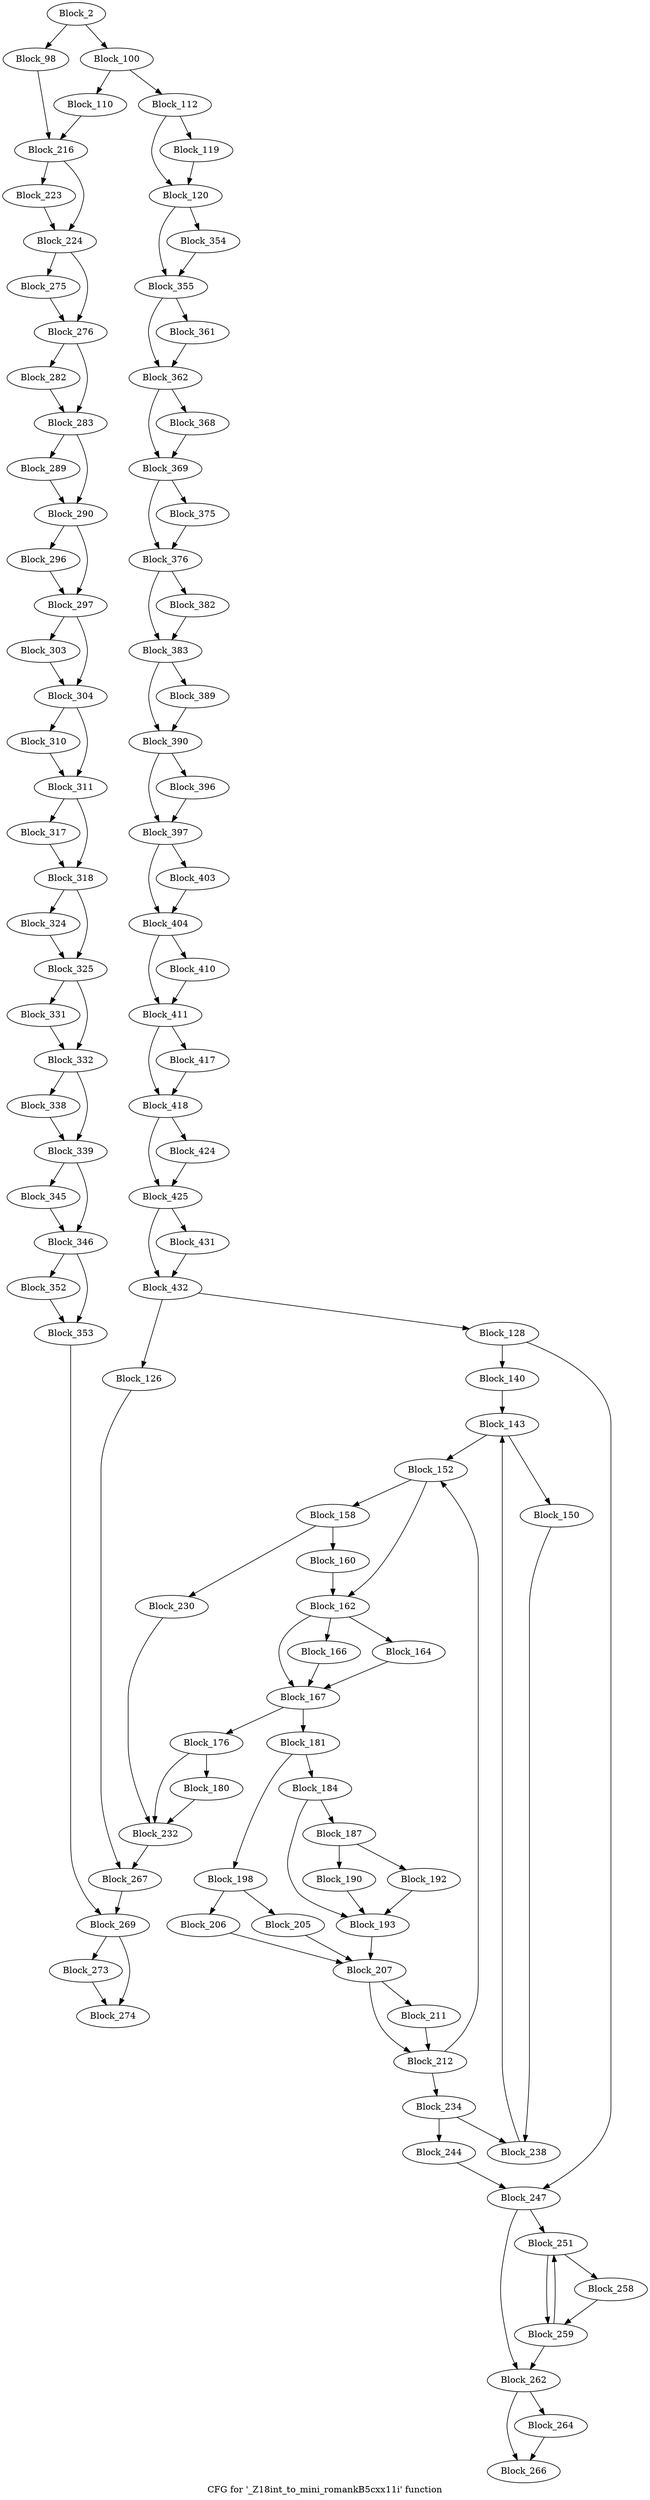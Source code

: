 digraph "CFG for '_Z18int_to_mini_romankB5cxx11i' function" {
	label="CFG for '_Z18int_to_mini_romankB5cxx11i' function";

	block_2 [label="Block_2"];
	block_2 -> block_100;
	block_2 -> block_98;
	block_98 [label="Block_98"];
	block_98 -> block_216;
	block_100 [label="Block_100"];
	block_100 -> block_112;
	block_100 -> block_110;
	block_110 [label="Block_110"];
	block_110 -> block_216;
	block_112 [label="Block_112"];
	block_112:s0 -> block_120;
	block_112:s1 -> block_119;
	block_119 [label="Block_119"];
	block_119 -> block_120;
	block_120 [label="Block_120"];
	block_120:s0 -> block_355;
	block_120:s1 -> block_354;
	block_126 [label="Block_126"];
	block_126 -> block_267;
	block_128 [label="Block_128"];
	block_128:s0 -> block_140;
	block_128:s1 -> block_247;
	block_140 [label="Block_140"];
	block_140 -> block_143;
	block_143 [label="Block_143"];
	block_143:s0 -> block_150;
	block_143:s1 -> block_152;
	block_150 [label="Block_150"];
	block_150 -> block_238;
	block_152 [label="Block_152"];
	block_152:s0 -> block_158;
	block_152:s1 -> block_162;
	block_158 [label="Block_158"];
	block_158 -> block_160;
	block_158 -> block_230;
	block_160 [label="Block_160"];
	block_160 -> block_162;
	block_162 [label="Block_162"];
	block_162:s0 -> block_166;
	block_162:s1 -> block_164;
	block_162:s2 -> block_167;
	block_164 [label="Block_164"];
	block_164 -> block_167;
	block_166 [label="Block_166"];
	block_166 -> block_167;
	block_167 [label="Block_167"];
	block_167 -> block_181;
	block_167 -> block_176;
	block_176 [label="Block_176"];
	block_176:s0 -> block_232;
	block_176:s1 -> block_180;
	block_180 [label="Block_180"];
	block_180 -> block_232;
	block_181 [label="Block_181"];
	block_181:s0 -> block_184;
	block_181:s1 -> block_198;
	block_184 [label="Block_184"];
	block_184:s0 -> block_193;
	block_184:s1 -> block_187;
	block_187 [label="Block_187"];
	block_187:s0 -> block_190;
	block_187:s1 -> block_192;
	block_190 [label="Block_190"];
	block_190 -> block_193;
	block_192 [label="Block_192"];
	block_192 -> block_193;
	block_193 [label="Block_193"];
	block_193 -> block_207;
	block_198 [label="Block_198"];
	block_198:s0 -> block_206;
	block_198:s1 -> block_205;
	block_205 [label="Block_205"];
	block_205 -> block_207;
	block_206 [label="Block_206"];
	block_206 -> block_207;
	block_207 [label="Block_207"];
	block_207:s0 -> block_212;
	block_207:s1 -> block_211;
	block_211 [label="Block_211"];
	block_211 -> block_212;
	block_212 [label="Block_212"];
	block_212:s0 -> block_234;
	block_212:s1 -> block_152;
	block_216 [label="Block_216"];
	block_216:s0 -> block_224;
	block_216:s1 -> block_223;
	block_223 [label="Block_223"];
	block_223 -> block_224;
	block_224 [label="Block_224"];
	block_224:s0 -> block_276;
	block_224:s1 -> block_275;
	block_230 [label="Block_230"];
	block_230 -> block_232;
	block_232 [label="Block_232"];
	block_232 -> block_267;
	block_234 [label="Block_234"];
	block_234:s0 -> block_238;
	block_234:s1 -> block_244;
	block_238 [label="Block_238"];
	block_238 -> block_143;
	block_244 [label="Block_244"];
	block_244 -> block_247;
	block_247 [label="Block_247"];
	block_247:s0 -> block_262;
	block_247:s1 -> block_251;
	block_251 [label="Block_251"];
	block_251:s0 -> block_259;
	block_251:s1 -> block_258;
	block_258 [label="Block_258"];
	block_258 -> block_259;
	block_259 [label="Block_259"];
	block_259:s0 -> block_262;
	block_259:s1 -> block_251;
	block_262 [label="Block_262"];
	block_262:s0 -> block_266;
	block_262:s1 -> block_264;
	block_264 [label="Block_264"];
	block_264 -> block_266;
	block_266 [label="Block_266"];
	block_267 [label="Block_267"];
	block_267 -> block_269;
	block_269 [label="Block_269"];
	block_269:s0 -> block_274;
	block_269:s1 -> block_273;
	block_273 [label="Block_273"];
	block_273 -> block_274;
	block_274 [label="Block_274"];
	block_275 [label="Block_275"];
	block_275 -> block_276;
	block_276 [label="Block_276"];
	block_276:s0 -> block_283;
	block_276:s1 -> block_282;
	block_282 [label="Block_282"];
	block_282 -> block_283;
	block_283 [label="Block_283"];
	block_283:s0 -> block_290;
	block_283:s1 -> block_289;
	block_289 [label="Block_289"];
	block_289 -> block_290;
	block_290 [label="Block_290"];
	block_290:s0 -> block_297;
	block_290:s1 -> block_296;
	block_296 [label="Block_296"];
	block_296 -> block_297;
	block_297 [label="Block_297"];
	block_297:s0 -> block_304;
	block_297:s1 -> block_303;
	block_303 [label="Block_303"];
	block_303 -> block_304;
	block_304 [label="Block_304"];
	block_304:s0 -> block_311;
	block_304:s1 -> block_310;
	block_310 [label="Block_310"];
	block_310 -> block_311;
	block_311 [label="Block_311"];
	block_311:s0 -> block_318;
	block_311:s1 -> block_317;
	block_317 [label="Block_317"];
	block_317 -> block_318;
	block_318 [label="Block_318"];
	block_318:s0 -> block_325;
	block_318:s1 -> block_324;
	block_324 [label="Block_324"];
	block_324 -> block_325;
	block_325 [label="Block_325"];
	block_325:s0 -> block_332;
	block_325:s1 -> block_331;
	block_331 [label="Block_331"];
	block_331 -> block_332;
	block_332 [label="Block_332"];
	block_332:s0 -> block_339;
	block_332:s1 -> block_338;
	block_338 [label="Block_338"];
	block_338 -> block_339;
	block_339 [label="Block_339"];
	block_339:s0 -> block_346;
	block_339:s1 -> block_345;
	block_345 [label="Block_345"];
	block_345 -> block_346;
	block_346 [label="Block_346"];
	block_346:s0 -> block_353;
	block_346:s1 -> block_352;
	block_352 [label="Block_352"];
	block_352 -> block_353;
	block_353 [label="Block_353"];
	block_353 -> block_269;
	block_354 [label="Block_354"];
	block_354 -> block_355;
	block_355 [label="Block_355"];
	block_355:s0 -> block_362;
	block_355:s1 -> block_361;
	block_361 [label="Block_361"];
	block_361 -> block_362;
	block_362 [label="Block_362"];
	block_362:s0 -> block_369;
	block_362:s1 -> block_368;
	block_368 [label="Block_368"];
	block_368 -> block_369;
	block_369 [label="Block_369"];
	block_369:s0 -> block_376;
	block_369:s1 -> block_375;
	block_375 [label="Block_375"];
	block_375 -> block_376;
	block_376 [label="Block_376"];
	block_376:s0 -> block_383;
	block_376:s1 -> block_382;
	block_382 [label="Block_382"];
	block_382 -> block_383;
	block_383 [label="Block_383"];
	block_383:s0 -> block_390;
	block_383:s1 -> block_389;
	block_389 [label="Block_389"];
	block_389 -> block_390;
	block_390 [label="Block_390"];
	block_390:s0 -> block_397;
	block_390:s1 -> block_396;
	block_396 [label="Block_396"];
	block_396 -> block_397;
	block_397 [label="Block_397"];
	block_397:s0 -> block_404;
	block_397:s1 -> block_403;
	block_403 [label="Block_403"];
	block_403 -> block_404;
	block_404 [label="Block_404"];
	block_404:s0 -> block_411;
	block_404:s1 -> block_410;
	block_410 [label="Block_410"];
	block_410 -> block_411;
	block_411 [label="Block_411"];
	block_411:s0 -> block_418;
	block_411:s1 -> block_417;
	block_417 [label="Block_417"];
	block_417 -> block_418;
	block_418 [label="Block_418"];
	block_418:s0 -> block_425;
	block_418:s1 -> block_424;
	block_424 [label="Block_424"];
	block_424 -> block_425;
	block_425 [label="Block_425"];
	block_425:s0 -> block_432;
	block_425:s1 -> block_431;
	block_431 [label="Block_431"];
	block_431 -> block_432;
	block_432 [label="Block_432"];
	block_432 -> block_128;
	block_432 -> block_126;
}
